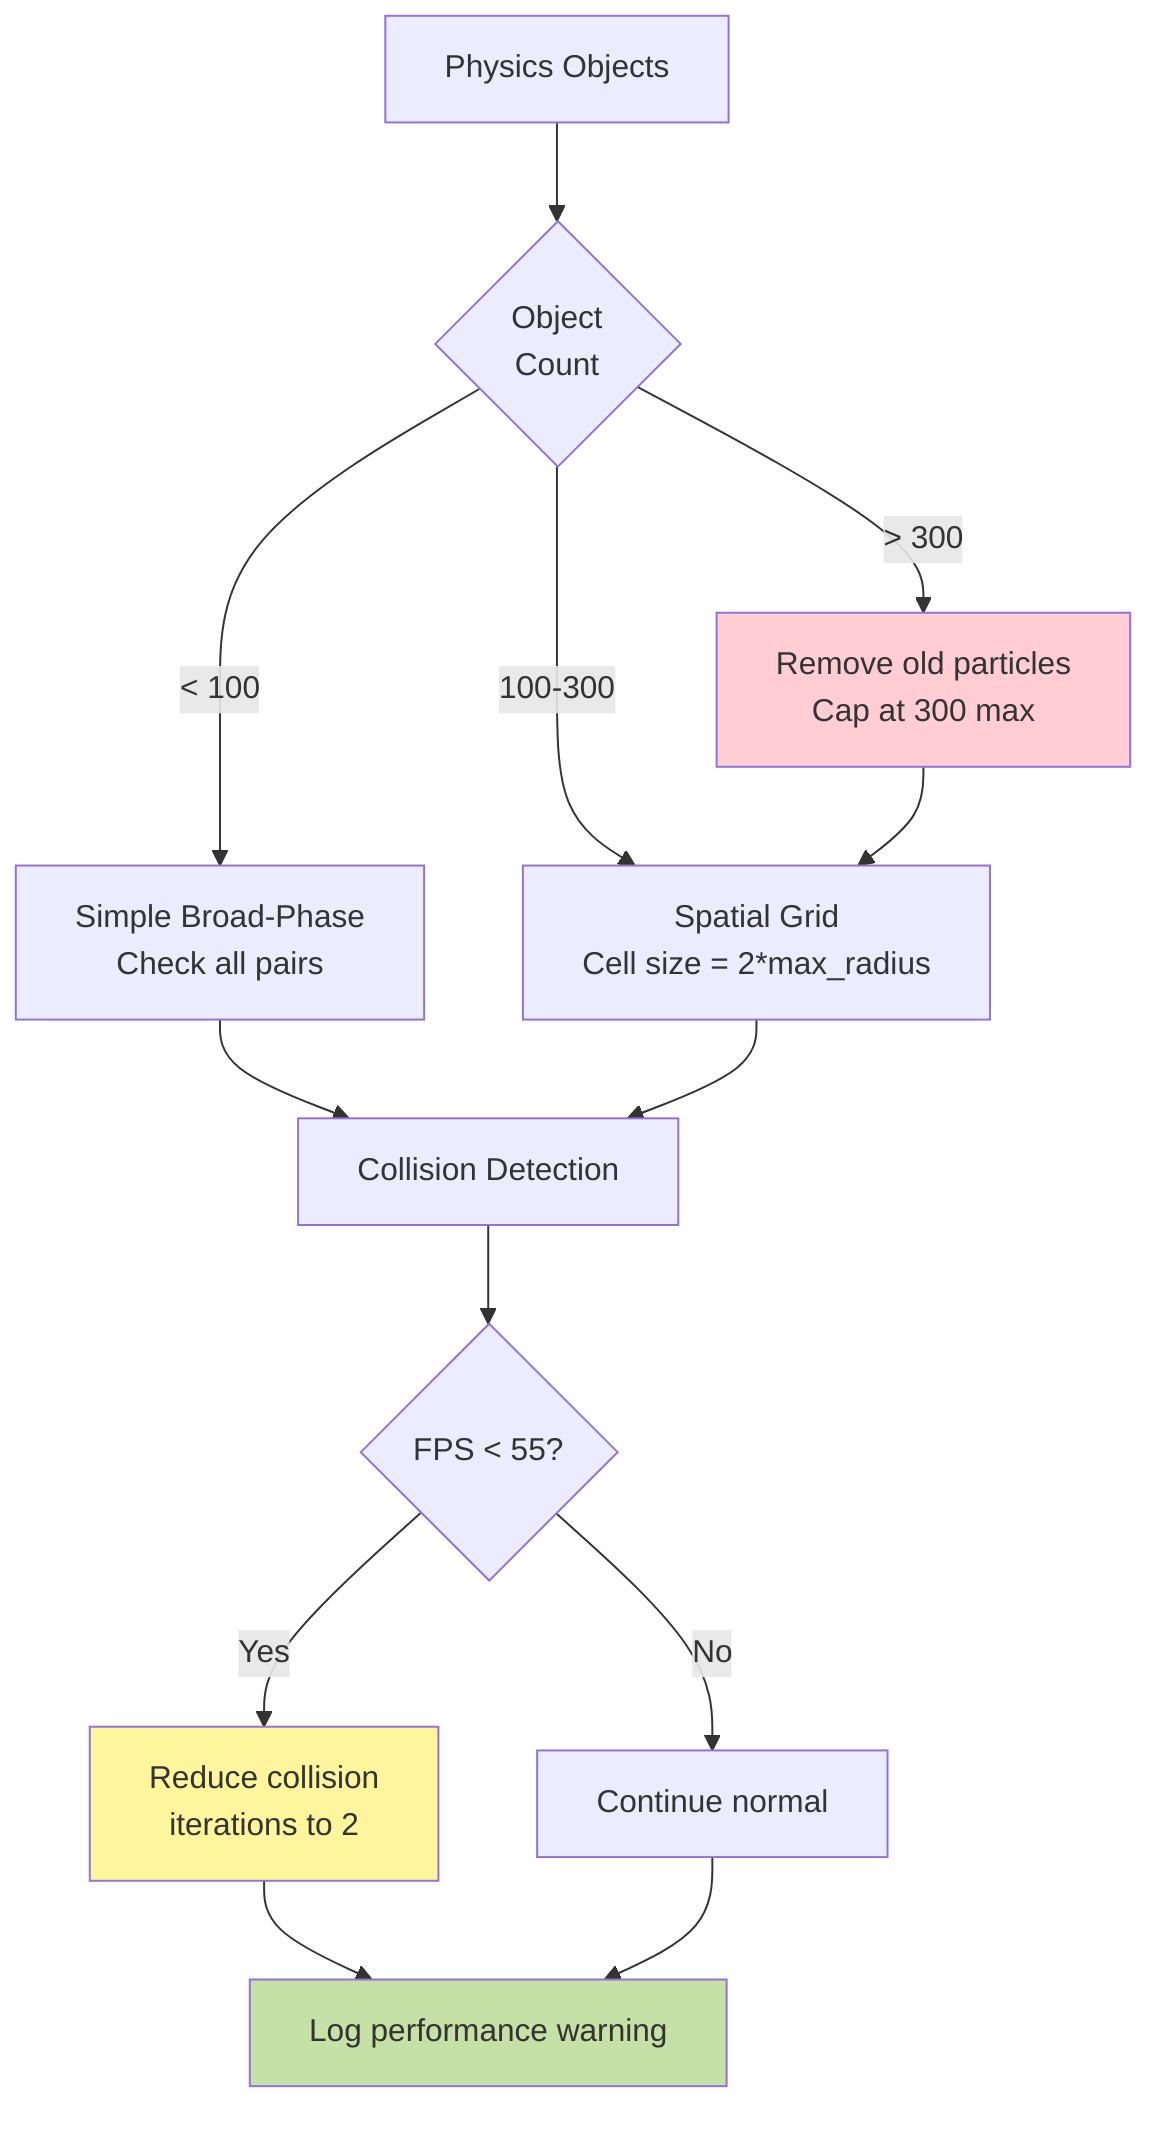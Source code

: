 flowchart TD
    Start[Physics Objects] --> Count{Object<br/>Count}

    Count -->|< 100| Simple[Simple Broad-Phase<br/>Check all pairs]
    Count -->|100-300| Grid[Spatial Grid<br/>Cell size = 2*max_radius]
    Count -->|> 300| Cleanup[Remove old particles<br/>Cap at 300 max]

    Simple --> Collisions[Collision Detection]
    Grid --> Collisions
    Cleanup --> Grid

    Collisions --> Optimize{FPS < 55?}
    Optimize -->|Yes| Reduce[Reduce collision<br/>iterations to 2]
    Optimize -->|No| Continue[Continue normal]

    Reduce --> Monitor[Log performance warning]
    Continue --> Monitor

    style Cleanup fill:#ffcdd2
    style Reduce fill:#fff59d
    style Monitor fill:#c5e1a5